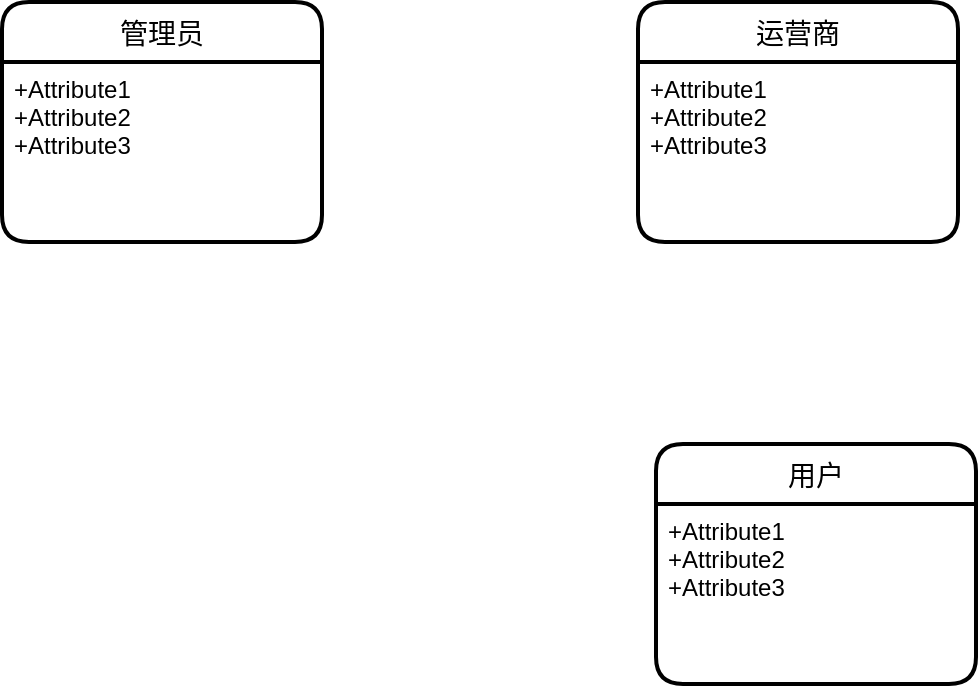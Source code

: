 <mxfile version="15.8.6" type="github">
  <diagram id="Zl_C0mG7Flhq4nI1xgIY" name="第 1 页">
    <mxGraphModel dx="946" dy="662" grid="0" gridSize="10" guides="1" tooltips="1" connect="1" arrows="1" fold="1" page="1" pageScale="1" pageWidth="827" pageHeight="1169" math="0" shadow="0">
      <root>
        <mxCell id="0" />
        <mxCell id="1" parent="0" />
        <mxCell id="c9XTGMT6V7COeygtAoj6-2" value="管理员" style="swimlane;childLayout=stackLayout;horizontal=1;startSize=30;horizontalStack=0;rounded=1;fontSize=14;fontStyle=0;strokeWidth=2;resizeParent=0;resizeLast=1;shadow=0;dashed=0;align=center;" vertex="1" parent="1">
          <mxGeometry x="125" y="182" width="160" height="120" as="geometry" />
        </mxCell>
        <mxCell id="c9XTGMT6V7COeygtAoj6-3" value="+Attribute1&#xa;+Attribute2&#xa;+Attribute3" style="align=left;strokeColor=none;fillColor=none;spacingLeft=4;fontSize=12;verticalAlign=top;resizable=0;rotatable=0;part=1;" vertex="1" parent="c9XTGMT6V7COeygtAoj6-2">
          <mxGeometry y="30" width="160" height="90" as="geometry" />
        </mxCell>
        <mxCell id="c9XTGMT6V7COeygtAoj6-4" value="运营商" style="swimlane;childLayout=stackLayout;horizontal=1;startSize=30;horizontalStack=0;rounded=1;fontSize=14;fontStyle=0;strokeWidth=2;resizeParent=0;resizeLast=1;shadow=0;dashed=0;align=center;" vertex="1" parent="1">
          <mxGeometry x="443" y="182" width="160" height="120" as="geometry" />
        </mxCell>
        <mxCell id="c9XTGMT6V7COeygtAoj6-5" value="+Attribute1&#xa;+Attribute2&#xa;+Attribute3" style="align=left;strokeColor=none;fillColor=none;spacingLeft=4;fontSize=12;verticalAlign=top;resizable=0;rotatable=0;part=1;" vertex="1" parent="c9XTGMT6V7COeygtAoj6-4">
          <mxGeometry y="30" width="160" height="90" as="geometry" />
        </mxCell>
        <mxCell id="c9XTGMT6V7COeygtAoj6-6" value="用户" style="swimlane;childLayout=stackLayout;horizontal=1;startSize=30;horizontalStack=0;rounded=1;fontSize=14;fontStyle=0;strokeWidth=2;resizeParent=0;resizeLast=1;shadow=0;dashed=0;align=center;" vertex="1" parent="1">
          <mxGeometry x="452" y="403" width="160" height="120" as="geometry" />
        </mxCell>
        <mxCell id="c9XTGMT6V7COeygtAoj6-7" value="+Attribute1&#xa;+Attribute2&#xa;+Attribute3" style="align=left;strokeColor=none;fillColor=none;spacingLeft=4;fontSize=12;verticalAlign=top;resizable=0;rotatable=0;part=1;" vertex="1" parent="c9XTGMT6V7COeygtAoj6-6">
          <mxGeometry y="30" width="160" height="90" as="geometry" />
        </mxCell>
      </root>
    </mxGraphModel>
  </diagram>
</mxfile>

